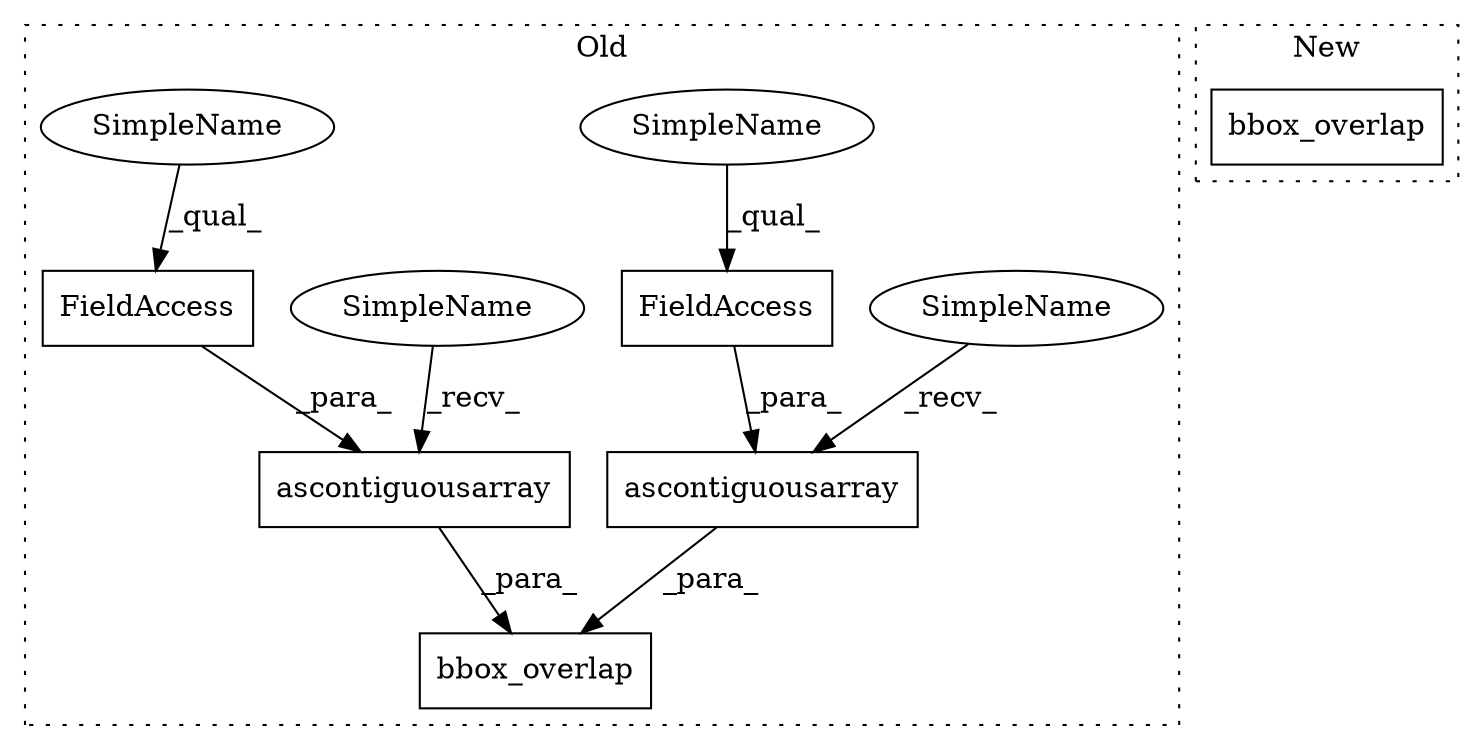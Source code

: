 digraph G {
subgraph cluster0 {
1 [label="ascontiguousarray" a="32" s="2729,2767" l="18,1" shape="box"];
3 [label="FieldAccess" a="22" s="2710" l="11" shape="box"];
4 [label="ascontiguousarray" a="32" s="2684,2721" l="18,1" shape="box"];
5 [label="FieldAccess" a="22" s="2756" l="11" shape="box"];
6 [label="bbox_overlap" a="32" s="2665,2768" l="13,1" shape="box"];
7 [label="SimpleName" a="42" s="2678" l="5" shape="ellipse"];
8 [label="SimpleName" a="42" s="2710" l="5" shape="ellipse"];
9 [label="SimpleName" a="42" s="2723" l="5" shape="ellipse"];
10 [label="SimpleName" a="42" s="2756" l="5" shape="ellipse"];
label = "Old";
style="dotted";
}
subgraph cluster1 {
2 [label="bbox_overlap" a="32" s="2665,2694" l="13,1" shape="box"];
label = "New";
style="dotted";
}
1 -> 6 [label="_para_"];
3 -> 4 [label="_para_"];
4 -> 6 [label="_para_"];
5 -> 1 [label="_para_"];
7 -> 4 [label="_recv_"];
8 -> 3 [label="_qual_"];
9 -> 1 [label="_recv_"];
10 -> 5 [label="_qual_"];
}